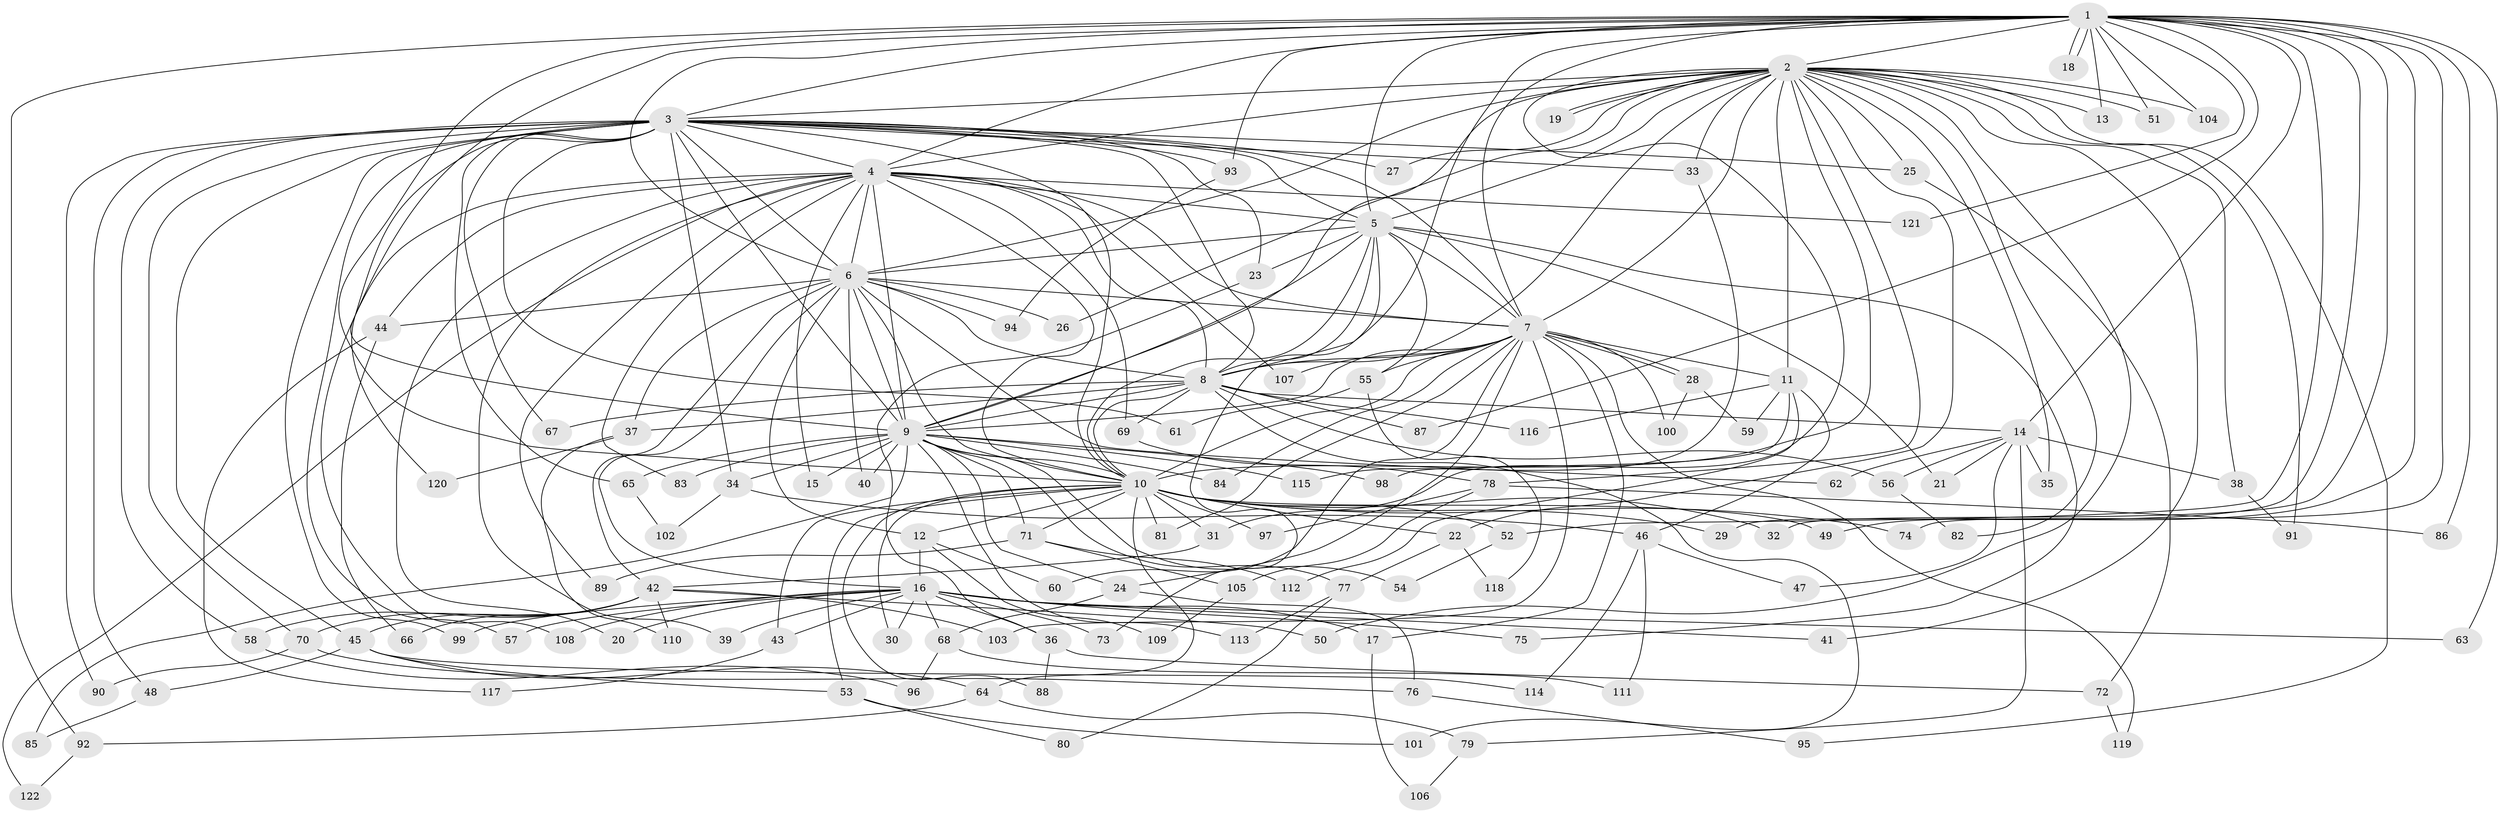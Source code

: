 // Generated by graph-tools (version 1.1) at 2025/34/03/09/25 02:34:37]
// undirected, 122 vertices, 269 edges
graph export_dot {
graph [start="1"]
  node [color=gray90,style=filled];
  1;
  2;
  3;
  4;
  5;
  6;
  7;
  8;
  9;
  10;
  11;
  12;
  13;
  14;
  15;
  16;
  17;
  18;
  19;
  20;
  21;
  22;
  23;
  24;
  25;
  26;
  27;
  28;
  29;
  30;
  31;
  32;
  33;
  34;
  35;
  36;
  37;
  38;
  39;
  40;
  41;
  42;
  43;
  44;
  45;
  46;
  47;
  48;
  49;
  50;
  51;
  52;
  53;
  54;
  55;
  56;
  57;
  58;
  59;
  60;
  61;
  62;
  63;
  64;
  65;
  66;
  67;
  68;
  69;
  70;
  71;
  72;
  73;
  74;
  75;
  76;
  77;
  78;
  79;
  80;
  81;
  82;
  83;
  84;
  85;
  86;
  87;
  88;
  89;
  90;
  91;
  92;
  93;
  94;
  95;
  96;
  97;
  98;
  99;
  100;
  101;
  102;
  103;
  104;
  105;
  106;
  107;
  108;
  109;
  110;
  111;
  112;
  113;
  114;
  115;
  116;
  117;
  118;
  119;
  120;
  121;
  122;
  1 -- 2;
  1 -- 3;
  1 -- 4;
  1 -- 5;
  1 -- 6;
  1 -- 7;
  1 -- 8;
  1 -- 9;
  1 -- 10;
  1 -- 13;
  1 -- 14;
  1 -- 18;
  1 -- 18;
  1 -- 29;
  1 -- 32;
  1 -- 49;
  1 -- 51;
  1 -- 52;
  1 -- 63;
  1 -- 74;
  1 -- 86;
  1 -- 87;
  1 -- 92;
  1 -- 93;
  1 -- 104;
  1 -- 121;
  2 -- 3;
  2 -- 4;
  2 -- 5;
  2 -- 6;
  2 -- 7;
  2 -- 8;
  2 -- 9;
  2 -- 10;
  2 -- 11;
  2 -- 13;
  2 -- 19;
  2 -- 19;
  2 -- 22;
  2 -- 25;
  2 -- 26;
  2 -- 27;
  2 -- 31;
  2 -- 33;
  2 -- 35;
  2 -- 38;
  2 -- 41;
  2 -- 50;
  2 -- 51;
  2 -- 78;
  2 -- 82;
  2 -- 91;
  2 -- 95;
  2 -- 104;
  3 -- 4;
  3 -- 5;
  3 -- 6;
  3 -- 7;
  3 -- 8;
  3 -- 9;
  3 -- 10;
  3 -- 23;
  3 -- 25;
  3 -- 27;
  3 -- 33;
  3 -- 34;
  3 -- 45;
  3 -- 48;
  3 -- 57;
  3 -- 58;
  3 -- 61;
  3 -- 65;
  3 -- 67;
  3 -- 70;
  3 -- 90;
  3 -- 93;
  3 -- 99;
  3 -- 120;
  4 -- 5;
  4 -- 6;
  4 -- 7;
  4 -- 8;
  4 -- 9;
  4 -- 10;
  4 -- 15;
  4 -- 20;
  4 -- 39;
  4 -- 44;
  4 -- 69;
  4 -- 83;
  4 -- 89;
  4 -- 107;
  4 -- 108;
  4 -- 121;
  4 -- 122;
  5 -- 6;
  5 -- 7;
  5 -- 8;
  5 -- 9;
  5 -- 10;
  5 -- 21;
  5 -- 23;
  5 -- 55;
  5 -- 73;
  5 -- 75;
  6 -- 7;
  6 -- 8;
  6 -- 9;
  6 -- 10;
  6 -- 12;
  6 -- 16;
  6 -- 26;
  6 -- 37;
  6 -- 40;
  6 -- 42;
  6 -- 44;
  6 -- 62;
  6 -- 94;
  7 -- 8;
  7 -- 9;
  7 -- 10;
  7 -- 11;
  7 -- 17;
  7 -- 24;
  7 -- 28;
  7 -- 28;
  7 -- 55;
  7 -- 60;
  7 -- 81;
  7 -- 84;
  7 -- 100;
  7 -- 103;
  7 -- 107;
  7 -- 119;
  8 -- 9;
  8 -- 10;
  8 -- 14;
  8 -- 37;
  8 -- 56;
  8 -- 67;
  8 -- 69;
  8 -- 87;
  8 -- 101;
  8 -- 116;
  9 -- 10;
  9 -- 15;
  9 -- 24;
  9 -- 34;
  9 -- 40;
  9 -- 54;
  9 -- 65;
  9 -- 71;
  9 -- 77;
  9 -- 83;
  9 -- 84;
  9 -- 85;
  9 -- 98;
  9 -- 113;
  9 -- 115;
  10 -- 12;
  10 -- 22;
  10 -- 29;
  10 -- 30;
  10 -- 31;
  10 -- 32;
  10 -- 43;
  10 -- 49;
  10 -- 52;
  10 -- 53;
  10 -- 64;
  10 -- 71;
  10 -- 74;
  10 -- 81;
  10 -- 88;
  10 -- 97;
  11 -- 46;
  11 -- 59;
  11 -- 98;
  11 -- 112;
  11 -- 116;
  12 -- 16;
  12 -- 60;
  12 -- 109;
  14 -- 21;
  14 -- 35;
  14 -- 38;
  14 -- 47;
  14 -- 56;
  14 -- 62;
  14 -- 79;
  16 -- 17;
  16 -- 20;
  16 -- 30;
  16 -- 36;
  16 -- 39;
  16 -- 41;
  16 -- 43;
  16 -- 57;
  16 -- 63;
  16 -- 68;
  16 -- 73;
  16 -- 75;
  16 -- 99;
  16 -- 108;
  17 -- 106;
  22 -- 77;
  22 -- 118;
  23 -- 36;
  24 -- 68;
  24 -- 76;
  25 -- 72;
  28 -- 59;
  28 -- 100;
  31 -- 42;
  33 -- 115;
  34 -- 46;
  34 -- 102;
  36 -- 72;
  36 -- 88;
  37 -- 110;
  37 -- 120;
  38 -- 91;
  42 -- 45;
  42 -- 50;
  42 -- 58;
  42 -- 66;
  42 -- 70;
  42 -- 103;
  42 -- 110;
  43 -- 117;
  44 -- 66;
  44 -- 117;
  45 -- 48;
  45 -- 53;
  45 -- 64;
  45 -- 114;
  46 -- 47;
  46 -- 111;
  46 -- 114;
  48 -- 85;
  52 -- 54;
  53 -- 80;
  53 -- 101;
  55 -- 61;
  55 -- 118;
  56 -- 82;
  58 -- 96;
  64 -- 79;
  64 -- 92;
  65 -- 102;
  68 -- 96;
  68 -- 111;
  69 -- 78;
  70 -- 76;
  70 -- 90;
  71 -- 89;
  71 -- 105;
  71 -- 112;
  72 -- 119;
  76 -- 95;
  77 -- 80;
  77 -- 113;
  78 -- 86;
  78 -- 97;
  78 -- 105;
  79 -- 106;
  92 -- 122;
  93 -- 94;
  105 -- 109;
}
